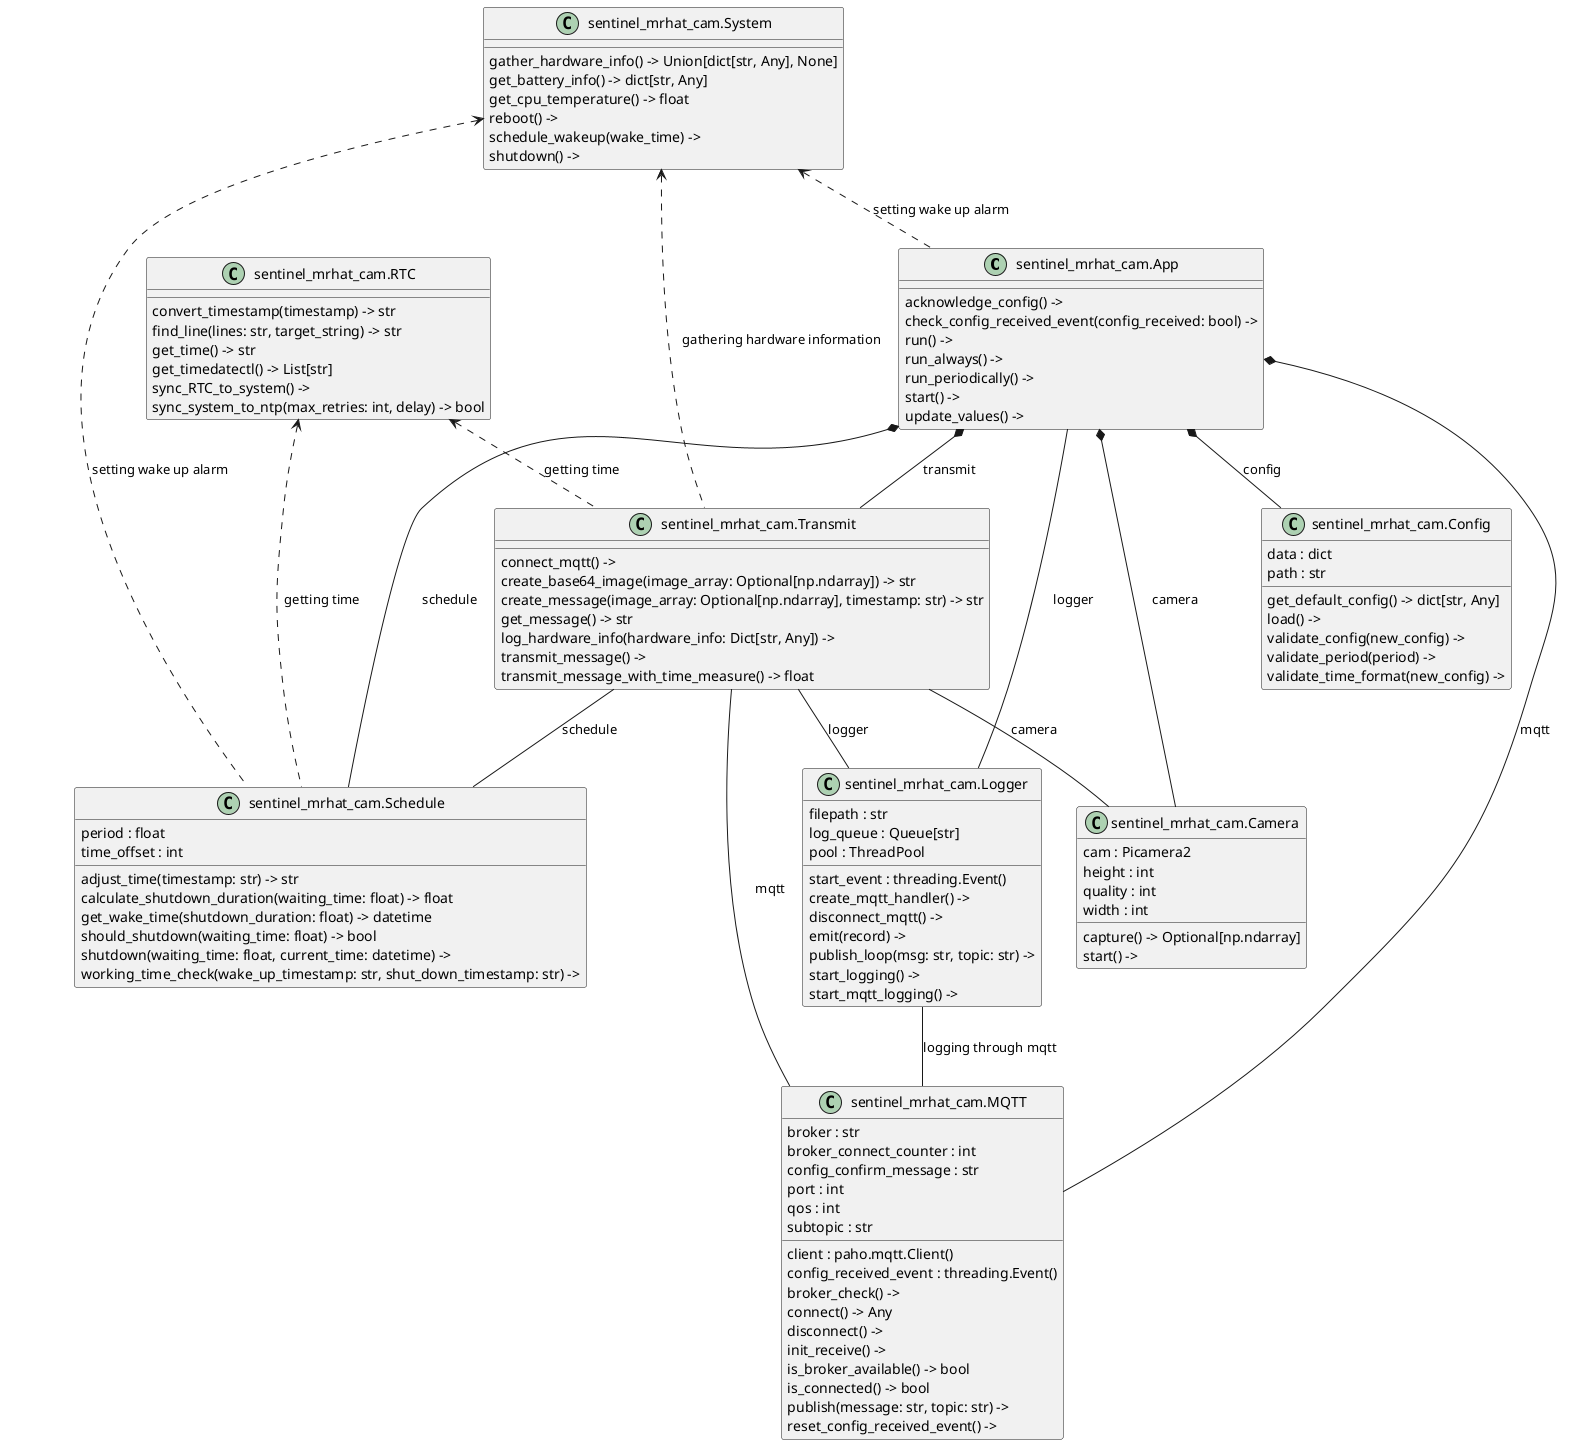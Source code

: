 @startuml classes
set namespaceSeparator none

App *-- Camera : camera
App *-- Config : config
App -- Logger : logger
App *-- MQTT : mqtt
App *-- Schedule : schedule
App *-- Transmit : transmit

Logger -- MQTT : logging through mqtt

RTC <.. Schedule : getting time
RTC <.. Transmit : getting time

System <.. App : setting wake up alarm
System <.. Schedule : setting wake up alarm
System <.. Transmit : gathering hardware information

Transmit -- Camera : camera
Transmit -- Logger : logger
Transmit -- MQTT : mqtt
Transmit -- Schedule : schedule

class "sentinel_mrhat_cam.App" as App {
  acknowledge_config() -> 
  check_config_received_event(config_received: bool) -> 
  run() -> 
  run_always() -> 
  run_periodically() -> 
  start() -> 
  update_values() -> 
}
class "sentinel_mrhat_cam.Config" as Config {
  data : dict
  path : str
  get_default_config() -> dict[str, Any]
  load() -> 
  validate_config(new_config) -> 
  validate_period(period) -> 
  validate_time_format(new_config) -> 
}
class "sentinel_mrhat_cam.Camera" as Camera {
  cam : Picamera2
  height : int
  quality : int
  width : int
  capture() -> Optional[np.ndarray]
  start() -> 
}
class "sentinel_mrhat_cam.Logger" as Logger {
  filepath : str
  log_queue : Queue[str]
  pool : ThreadPool
  start_event : threading.Event()
  create_mqtt_handler() -> 
  disconnect_mqtt() -> 
  emit(record) -> 
  publish_loop(msg: str, topic: str) -> 
  start_logging() -> 
  start_mqtt_logging() -> 
}
class "sentinel_mrhat_cam.MQTT" as MQTT {
  broker : str
  broker_connect_counter : int
  client : paho.mqtt.Client()
  config_confirm_message : str
  config_received_event : threading.Event()
  port : int
  qos : int
  subtopic : str
  broker_check() -> 
  connect() -> Any
  disconnect() -> 
  init_receive() -> 
  is_broker_available() -> bool
  is_connected() -> bool
  publish(message: str, topic: str) -> 
  reset_config_received_event() -> 
}
class "sentinel_mrhat_cam.Schedule" as Schedule {
  period : float
  time_offset : int
  adjust_time(timestamp: str) -> str
  calculate_shutdown_duration(waiting_time: float) -> float
  get_wake_time(shutdown_duration: float) -> datetime
  should_shutdown(waiting_time: float) -> bool
  shutdown(waiting_time: float, current_time: datetime) -> 
  working_time_check(wake_up_timestamp: str, shut_down_timestamp: str) -> 
}
class "sentinel_mrhat_cam.RTC" as RTC {
  convert_timestamp(timestamp) -> str
  find_line(lines: str, target_string) -> str
  get_time() -> str
  get_timedatectl() -> List[str]
  sync_RTC_to_system() -> 
  sync_system_to_ntp(max_retries: int, delay) -> bool
}
class "sentinel_mrhat_cam.System" as System {
  gather_hardware_info() -> Union[dict[str, Any], None]
  get_battery_info() -> dict[str, Any]
  get_cpu_temperature() -> float
  reboot() -> 
  schedule_wakeup(wake_time) -> 
  shutdown() -> 
}
class "sentinel_mrhat_cam.Transmit" as Transmit {
  connect_mqtt() -> 
  create_base64_image(image_array: Optional[np.ndarray]) -> str
  create_message(image_array: Optional[np.ndarray], timestamp: str) -> str
  get_message() -> str
  log_hardware_info(hardware_info: Dict[str, Any]) -> 
  transmit_message() -> 
  transmit_message_with_time_measure() -> float
}
@enduml
